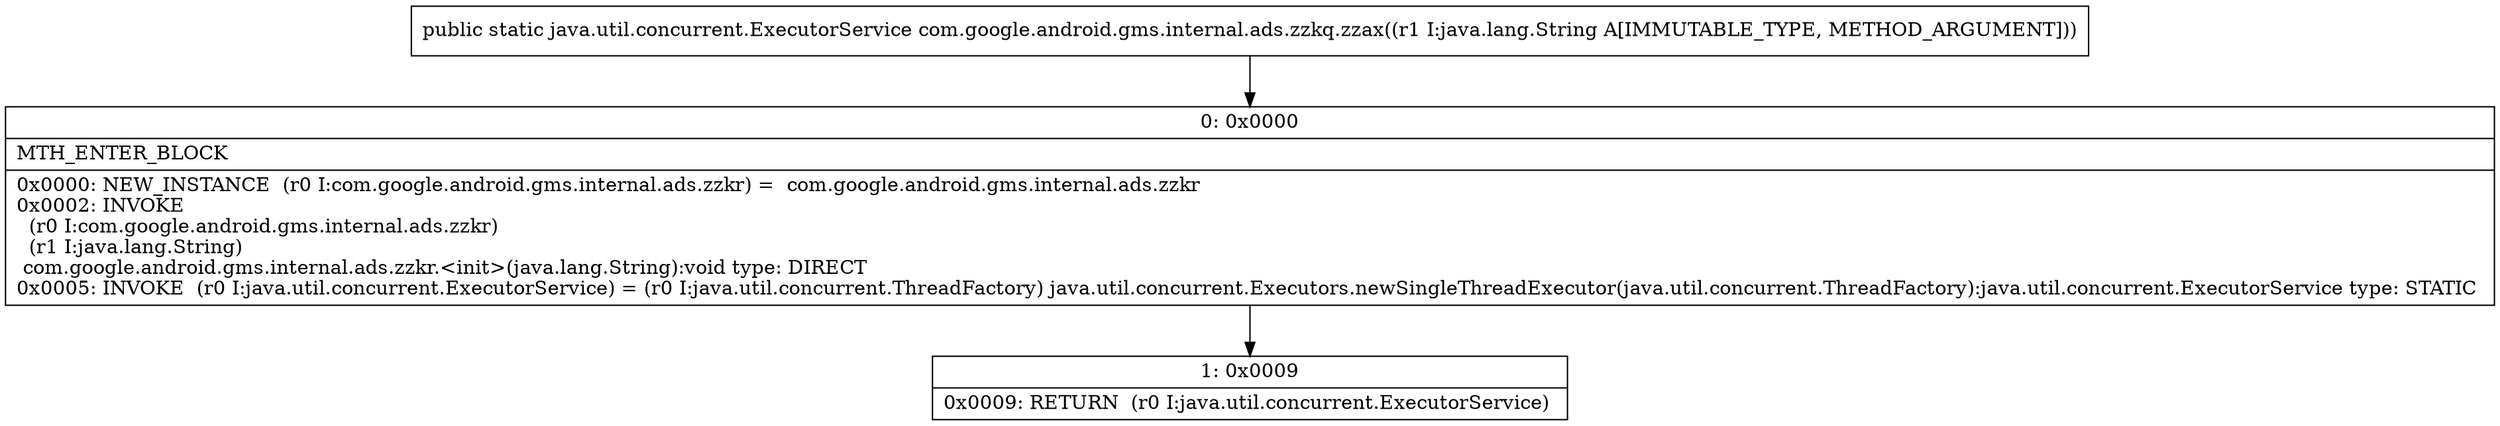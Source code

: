 digraph "CFG forcom.google.android.gms.internal.ads.zzkq.zzax(Ljava\/lang\/String;)Ljava\/util\/concurrent\/ExecutorService;" {
Node_0 [shape=record,label="{0\:\ 0x0000|MTH_ENTER_BLOCK\l|0x0000: NEW_INSTANCE  (r0 I:com.google.android.gms.internal.ads.zzkr) =  com.google.android.gms.internal.ads.zzkr \l0x0002: INVOKE  \l  (r0 I:com.google.android.gms.internal.ads.zzkr)\l  (r1 I:java.lang.String)\l com.google.android.gms.internal.ads.zzkr.\<init\>(java.lang.String):void type: DIRECT \l0x0005: INVOKE  (r0 I:java.util.concurrent.ExecutorService) = (r0 I:java.util.concurrent.ThreadFactory) java.util.concurrent.Executors.newSingleThreadExecutor(java.util.concurrent.ThreadFactory):java.util.concurrent.ExecutorService type: STATIC \l}"];
Node_1 [shape=record,label="{1\:\ 0x0009|0x0009: RETURN  (r0 I:java.util.concurrent.ExecutorService) \l}"];
MethodNode[shape=record,label="{public static java.util.concurrent.ExecutorService com.google.android.gms.internal.ads.zzkq.zzax((r1 I:java.lang.String A[IMMUTABLE_TYPE, METHOD_ARGUMENT])) }"];
MethodNode -> Node_0;
Node_0 -> Node_1;
}

